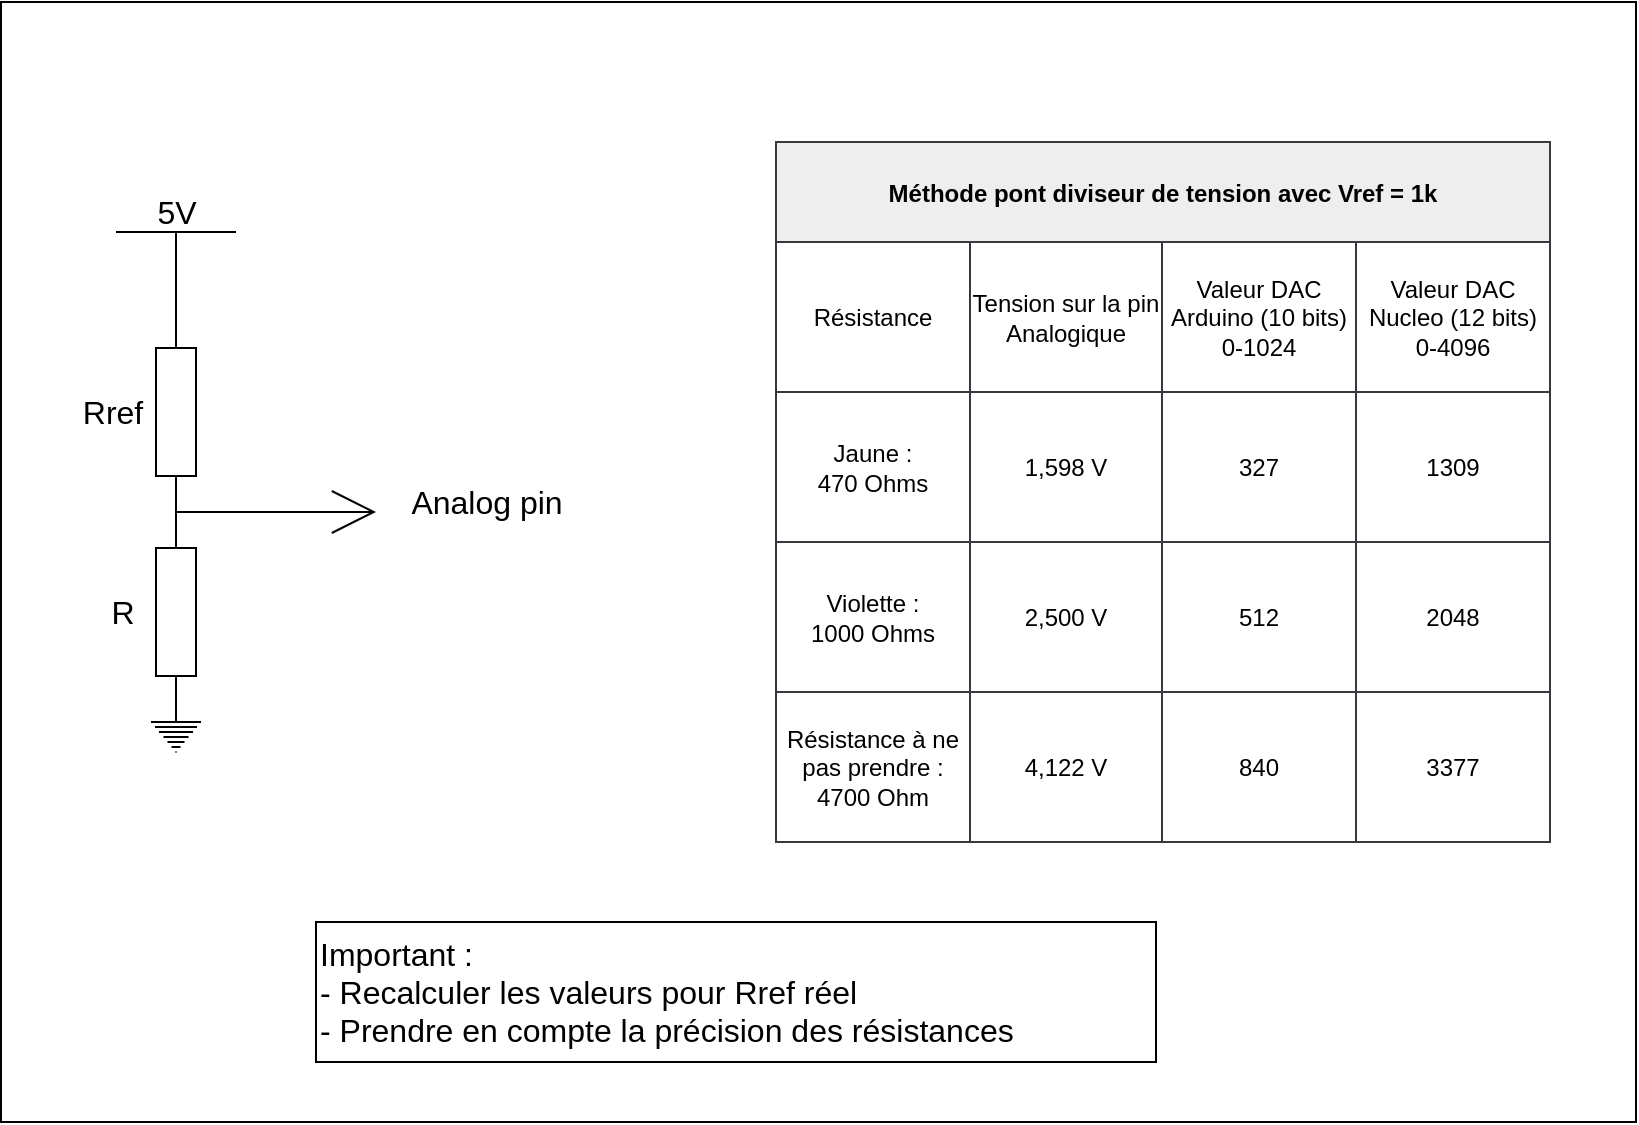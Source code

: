 <mxfile version="15.5.9" type="device"><diagram id="AIezs_F7uxjdu9Xiw_4t" name="Page-1"><mxGraphModel dx="973" dy="559" grid="1" gridSize="10" guides="1" tooltips="1" connect="1" arrows="1" fold="1" page="1" pageScale="1" pageWidth="827" pageHeight="1169" math="0" shadow="0"><root><mxCell id="0"/><mxCell id="1" parent="0"/><mxCell id="NMMAFr_hpDqb5uNwcrqP-1" value="" style="rounded=0;whiteSpace=wrap;html=1;" vertex="1" parent="1"><mxGeometry x="2.5" y="20" width="817.5" height="560" as="geometry"/></mxCell><mxCell id="DwqQ690T7JkMSM6mJYW8-1" value="Méthode pont diviseur de tension avec Vref = 1k" style="shape=table;startSize=50;container=1;collapsible=0;childLayout=tableLayout;fontStyle=1;align=center;pointerEvents=1;fillColor=#eeeeee;strokeColor=#36393d;" parent="1" vertex="1"><mxGeometry x="390" y="90" width="387" height="350" as="geometry"/></mxCell><mxCell id="DwqQ690T7JkMSM6mJYW8-17" style="shape=partialRectangle;html=1;whiteSpace=wrap;collapsible=0;dropTarget=0;pointerEvents=0;fillColor=none;top=0;left=0;bottom=0;right=0;points=[[0,0.5],[1,0.5]];portConstraint=eastwest;" parent="DwqQ690T7JkMSM6mJYW8-1" vertex="1"><mxGeometry y="50" width="387" height="75" as="geometry"/></mxCell><mxCell id="DwqQ690T7JkMSM6mJYW8-18" value="Résistance" style="shape=partialRectangle;html=1;whiteSpace=wrap;connectable=0;fillColor=none;top=0;left=0;bottom=0;right=0;overflow=hidden;pointerEvents=1;" parent="DwqQ690T7JkMSM6mJYW8-17" vertex="1"><mxGeometry width="97" height="75" as="geometry"><mxRectangle width="97" height="75" as="alternateBounds"/></mxGeometry></mxCell><mxCell id="DwqQ690T7JkMSM6mJYW8-19" value="Tension sur la pin Analogique" style="shape=partialRectangle;html=1;whiteSpace=wrap;connectable=0;fillColor=none;top=0;left=0;bottom=0;right=0;overflow=hidden;pointerEvents=1;" parent="DwqQ690T7JkMSM6mJYW8-17" vertex="1"><mxGeometry x="97" width="96" height="75" as="geometry"><mxRectangle width="96" height="75" as="alternateBounds"/></mxGeometry></mxCell><mxCell id="DwqQ690T7JkMSM6mJYW8-20" value="Valeur DAC Arduino (10 bits)&lt;br&gt;0-1024" style="shape=partialRectangle;html=1;whiteSpace=wrap;connectable=0;fillColor=none;top=0;left=0;bottom=0;right=0;overflow=hidden;pointerEvents=1;" parent="DwqQ690T7JkMSM6mJYW8-17" vertex="1"><mxGeometry x="193" width="97" height="75" as="geometry"><mxRectangle width="97" height="75" as="alternateBounds"/></mxGeometry></mxCell><mxCell id="DwqQ690T7JkMSM6mJYW8-21" value="&lt;span&gt;Valeur DAC Nucleo (12 bits)&lt;br&gt;0-4096&lt;br&gt;&lt;/span&gt;" style="shape=partialRectangle;html=1;whiteSpace=wrap;connectable=0;fillColor=none;top=0;left=0;bottom=0;right=0;overflow=hidden;pointerEvents=1;" parent="DwqQ690T7JkMSM6mJYW8-17" vertex="1"><mxGeometry x="290" width="97" height="75" as="geometry"><mxRectangle width="97" height="75" as="alternateBounds"/></mxGeometry></mxCell><mxCell id="DwqQ690T7JkMSM6mJYW8-2" value="" style="shape=partialRectangle;html=1;whiteSpace=wrap;collapsible=0;dropTarget=0;pointerEvents=0;fillColor=none;top=0;left=0;bottom=0;right=0;points=[[0,0.5],[1,0.5]];portConstraint=eastwest;" parent="DwqQ690T7JkMSM6mJYW8-1" vertex="1"><mxGeometry y="125" width="387" height="75" as="geometry"/></mxCell><mxCell id="DwqQ690T7JkMSM6mJYW8-3" value="Jaune :&lt;br&gt;470 Ohms" style="shape=partialRectangle;html=1;whiteSpace=wrap;connectable=0;fillColor=none;top=0;left=0;bottom=0;right=0;overflow=hidden;pointerEvents=1;" parent="DwqQ690T7JkMSM6mJYW8-2" vertex="1"><mxGeometry width="97" height="75" as="geometry"><mxRectangle width="97" height="75" as="alternateBounds"/></mxGeometry></mxCell><mxCell id="DwqQ690T7JkMSM6mJYW8-4" value="1,598 V" style="shape=partialRectangle;html=1;whiteSpace=wrap;connectable=0;fillColor=none;top=0;left=0;bottom=0;right=0;overflow=hidden;pointerEvents=1;" parent="DwqQ690T7JkMSM6mJYW8-2" vertex="1"><mxGeometry x="97" width="96" height="75" as="geometry"><mxRectangle width="96" height="75" as="alternateBounds"/></mxGeometry></mxCell><mxCell id="DwqQ690T7JkMSM6mJYW8-5" value="327" style="shape=partialRectangle;html=1;whiteSpace=wrap;connectable=0;fillColor=none;top=0;left=0;bottom=0;right=0;overflow=hidden;pointerEvents=1;" parent="DwqQ690T7JkMSM6mJYW8-2" vertex="1"><mxGeometry x="193" width="97" height="75" as="geometry"><mxRectangle width="97" height="75" as="alternateBounds"/></mxGeometry></mxCell><mxCell id="DwqQ690T7JkMSM6mJYW8-22" value="1309" style="shape=partialRectangle;html=1;whiteSpace=wrap;connectable=0;fillColor=none;top=0;left=0;bottom=0;right=0;overflow=hidden;pointerEvents=1;" parent="DwqQ690T7JkMSM6mJYW8-2" vertex="1"><mxGeometry x="290" width="97" height="75" as="geometry"><mxRectangle width="97" height="75" as="alternateBounds"/></mxGeometry></mxCell><mxCell id="DwqQ690T7JkMSM6mJYW8-6" value="" style="shape=partialRectangle;html=1;whiteSpace=wrap;collapsible=0;dropTarget=0;pointerEvents=0;fillColor=none;top=0;left=0;bottom=0;right=0;points=[[0,0.5],[1,0.5]];portConstraint=eastwest;" parent="DwqQ690T7JkMSM6mJYW8-1" vertex="1"><mxGeometry y="200" width="387" height="75" as="geometry"/></mxCell><mxCell id="DwqQ690T7JkMSM6mJYW8-7" value="Violette : &lt;br&gt;1000 Ohms" style="shape=partialRectangle;html=1;whiteSpace=wrap;connectable=0;fillColor=none;top=0;left=0;bottom=0;right=0;overflow=hidden;pointerEvents=1;" parent="DwqQ690T7JkMSM6mJYW8-6" vertex="1"><mxGeometry width="97" height="75" as="geometry"><mxRectangle width="97" height="75" as="alternateBounds"/></mxGeometry></mxCell><mxCell id="DwqQ690T7JkMSM6mJYW8-8" value="2,500 V" style="shape=partialRectangle;html=1;whiteSpace=wrap;connectable=0;fillColor=none;top=0;left=0;bottom=0;right=0;overflow=hidden;pointerEvents=1;" parent="DwqQ690T7JkMSM6mJYW8-6" vertex="1"><mxGeometry x="97" width="96" height="75" as="geometry"><mxRectangle width="96" height="75" as="alternateBounds"/></mxGeometry></mxCell><mxCell id="DwqQ690T7JkMSM6mJYW8-9" value="512" style="shape=partialRectangle;html=1;whiteSpace=wrap;connectable=0;fillColor=none;top=0;left=0;bottom=0;right=0;overflow=hidden;pointerEvents=1;" parent="DwqQ690T7JkMSM6mJYW8-6" vertex="1"><mxGeometry x="193" width="97" height="75" as="geometry"><mxRectangle width="97" height="75" as="alternateBounds"/></mxGeometry></mxCell><mxCell id="DwqQ690T7JkMSM6mJYW8-23" value="2048" style="shape=partialRectangle;html=1;whiteSpace=wrap;connectable=0;fillColor=none;top=0;left=0;bottom=0;right=0;overflow=hidden;pointerEvents=1;" parent="DwqQ690T7JkMSM6mJYW8-6" vertex="1"><mxGeometry x="290" width="97" height="75" as="geometry"><mxRectangle width="97" height="75" as="alternateBounds"/></mxGeometry></mxCell><mxCell id="DwqQ690T7JkMSM6mJYW8-10" value="" style="shape=partialRectangle;html=1;whiteSpace=wrap;collapsible=0;dropTarget=0;pointerEvents=0;fillColor=none;top=0;left=0;bottom=0;right=0;points=[[0,0.5],[1,0.5]];portConstraint=eastwest;" parent="DwqQ690T7JkMSM6mJYW8-1" vertex="1"><mxGeometry y="275" width="387" height="75" as="geometry"/></mxCell><mxCell id="DwqQ690T7JkMSM6mJYW8-11" value="Résistance à ne pas prendre :&lt;br&gt;4700 Ohm" style="shape=partialRectangle;html=1;whiteSpace=wrap;connectable=0;fillColor=none;top=0;left=0;bottom=0;right=0;overflow=hidden;pointerEvents=1;" parent="DwqQ690T7JkMSM6mJYW8-10" vertex="1"><mxGeometry width="97" height="75" as="geometry"><mxRectangle width="97" height="75" as="alternateBounds"/></mxGeometry></mxCell><mxCell id="DwqQ690T7JkMSM6mJYW8-12" value="4,122 V" style="shape=partialRectangle;html=1;whiteSpace=wrap;connectable=0;fillColor=none;top=0;left=0;bottom=0;right=0;overflow=hidden;pointerEvents=1;" parent="DwqQ690T7JkMSM6mJYW8-10" vertex="1"><mxGeometry x="97" width="96" height="75" as="geometry"><mxRectangle width="96" height="75" as="alternateBounds"/></mxGeometry></mxCell><mxCell id="DwqQ690T7JkMSM6mJYW8-13" value="840" style="shape=partialRectangle;html=1;whiteSpace=wrap;connectable=0;fillColor=none;top=0;left=0;bottom=0;right=0;overflow=hidden;pointerEvents=1;" parent="DwqQ690T7JkMSM6mJYW8-10" vertex="1"><mxGeometry x="193" width="97" height="75" as="geometry"><mxRectangle width="97" height="75" as="alternateBounds"/></mxGeometry></mxCell><mxCell id="DwqQ690T7JkMSM6mJYW8-24" value="3377" style="shape=partialRectangle;html=1;whiteSpace=wrap;connectable=0;fillColor=none;top=0;left=0;bottom=0;right=0;overflow=hidden;pointerEvents=1;" parent="DwqQ690T7JkMSM6mJYW8-10" vertex="1"><mxGeometry x="290" width="97" height="75" as="geometry"><mxRectangle width="97" height="75" as="alternateBounds"/></mxGeometry></mxCell><mxCell id="DwqQ690T7JkMSM6mJYW8-25" value="" style="pointerEvents=1;verticalLabelPosition=bottom;shadow=0;dashed=0;align=center;html=1;verticalAlign=top;shape=mxgraph.electrical.resistors.resistor_1;direction=south;" parent="1" vertex="1"><mxGeometry x="80" y="175" width="20" height="100" as="geometry"/></mxCell><mxCell id="DwqQ690T7JkMSM6mJYW8-26" value="" style="pointerEvents=1;verticalLabelPosition=bottom;shadow=0;dashed=0;align=center;html=1;verticalAlign=top;shape=mxgraph.electrical.resistors.resistor_1;direction=south;" parent="1" vertex="1"><mxGeometry x="80" y="275" width="20" height="100" as="geometry"/></mxCell><mxCell id="DwqQ690T7JkMSM6mJYW8-29" value="" style="pointerEvents=1;verticalLabelPosition=bottom;shadow=0;dashed=0;align=center;html=1;verticalAlign=top;shape=mxgraph.electrical.signal_sources.protective_earth;" parent="1" vertex="1"><mxGeometry x="77.5" y="375" width="25" height="20" as="geometry"/></mxCell><mxCell id="DwqQ690T7JkMSM6mJYW8-31" value="" style="pointerEvents=1;verticalLabelPosition=bottom;shadow=0;dashed=0;align=center;html=1;verticalAlign=top;shape=mxgraph.electrical.signal_sources.vss2;fontSize=24;flipV=1;direction=west;" parent="1" vertex="1"><mxGeometry x="60" y="135" width="60" height="40" as="geometry"/></mxCell><mxCell id="DwqQ690T7JkMSM6mJYW8-34" value="&lt;font style=&quot;font-size: 16px&quot;&gt;5V&lt;/font&gt;" style="text;html=1;align=center;verticalAlign=middle;resizable=0;points=[];autosize=1;strokeColor=none;fillColor=none;" parent="1" vertex="1"><mxGeometry x="70" y="115" width="40" height="20" as="geometry"/></mxCell><mxCell id="DwqQ690T7JkMSM6mJYW8-36" value="" style="endArrow=open;html=1;strokeWidth=1;endFill=0;endSize=20;rounded=0;fontSize=16;" parent="1" edge="1"><mxGeometry width="100" relative="1" as="geometry"><mxPoint x="90" y="275" as="sourcePoint"/><mxPoint x="190" y="275" as="targetPoint"/></mxGeometry></mxCell><mxCell id="DwqQ690T7JkMSM6mJYW8-37" value="Analog pin" style="text;html=1;align=center;verticalAlign=middle;resizable=0;points=[];autosize=1;strokeColor=none;fillColor=none;fontSize=16;" parent="1" vertex="1"><mxGeometry x="200" y="260" width="90" height="20" as="geometry"/></mxCell><mxCell id="DwqQ690T7JkMSM6mJYW8-38" value="Rref" style="text;html=1;align=center;verticalAlign=middle;resizable=0;points=[];autosize=1;strokeColor=none;fillColor=none;fontSize=16;" parent="1" vertex="1"><mxGeometry x="32.5" y="215" width="50" height="20" as="geometry"/></mxCell><mxCell id="DwqQ690T7JkMSM6mJYW8-39" value="R" style="text;html=1;align=center;verticalAlign=middle;resizable=0;points=[];autosize=1;strokeColor=none;fillColor=none;fontSize=16;" parent="1" vertex="1"><mxGeometry x="47.5" y="315" width="30" height="20" as="geometry"/></mxCell><mxCell id="DwqQ690T7JkMSM6mJYW8-40" value="Important :&lt;br&gt;- Recalculer les valeurs pour Rref réel&lt;br&gt;- Prendre en compte la précision des résistances" style="rounded=0;whiteSpace=wrap;html=1;fontSize=16;align=left;verticalAlign=top;" parent="1" vertex="1"><mxGeometry x="160" y="480" width="420" height="70" as="geometry"/></mxCell></root></mxGraphModel></diagram></mxfile>